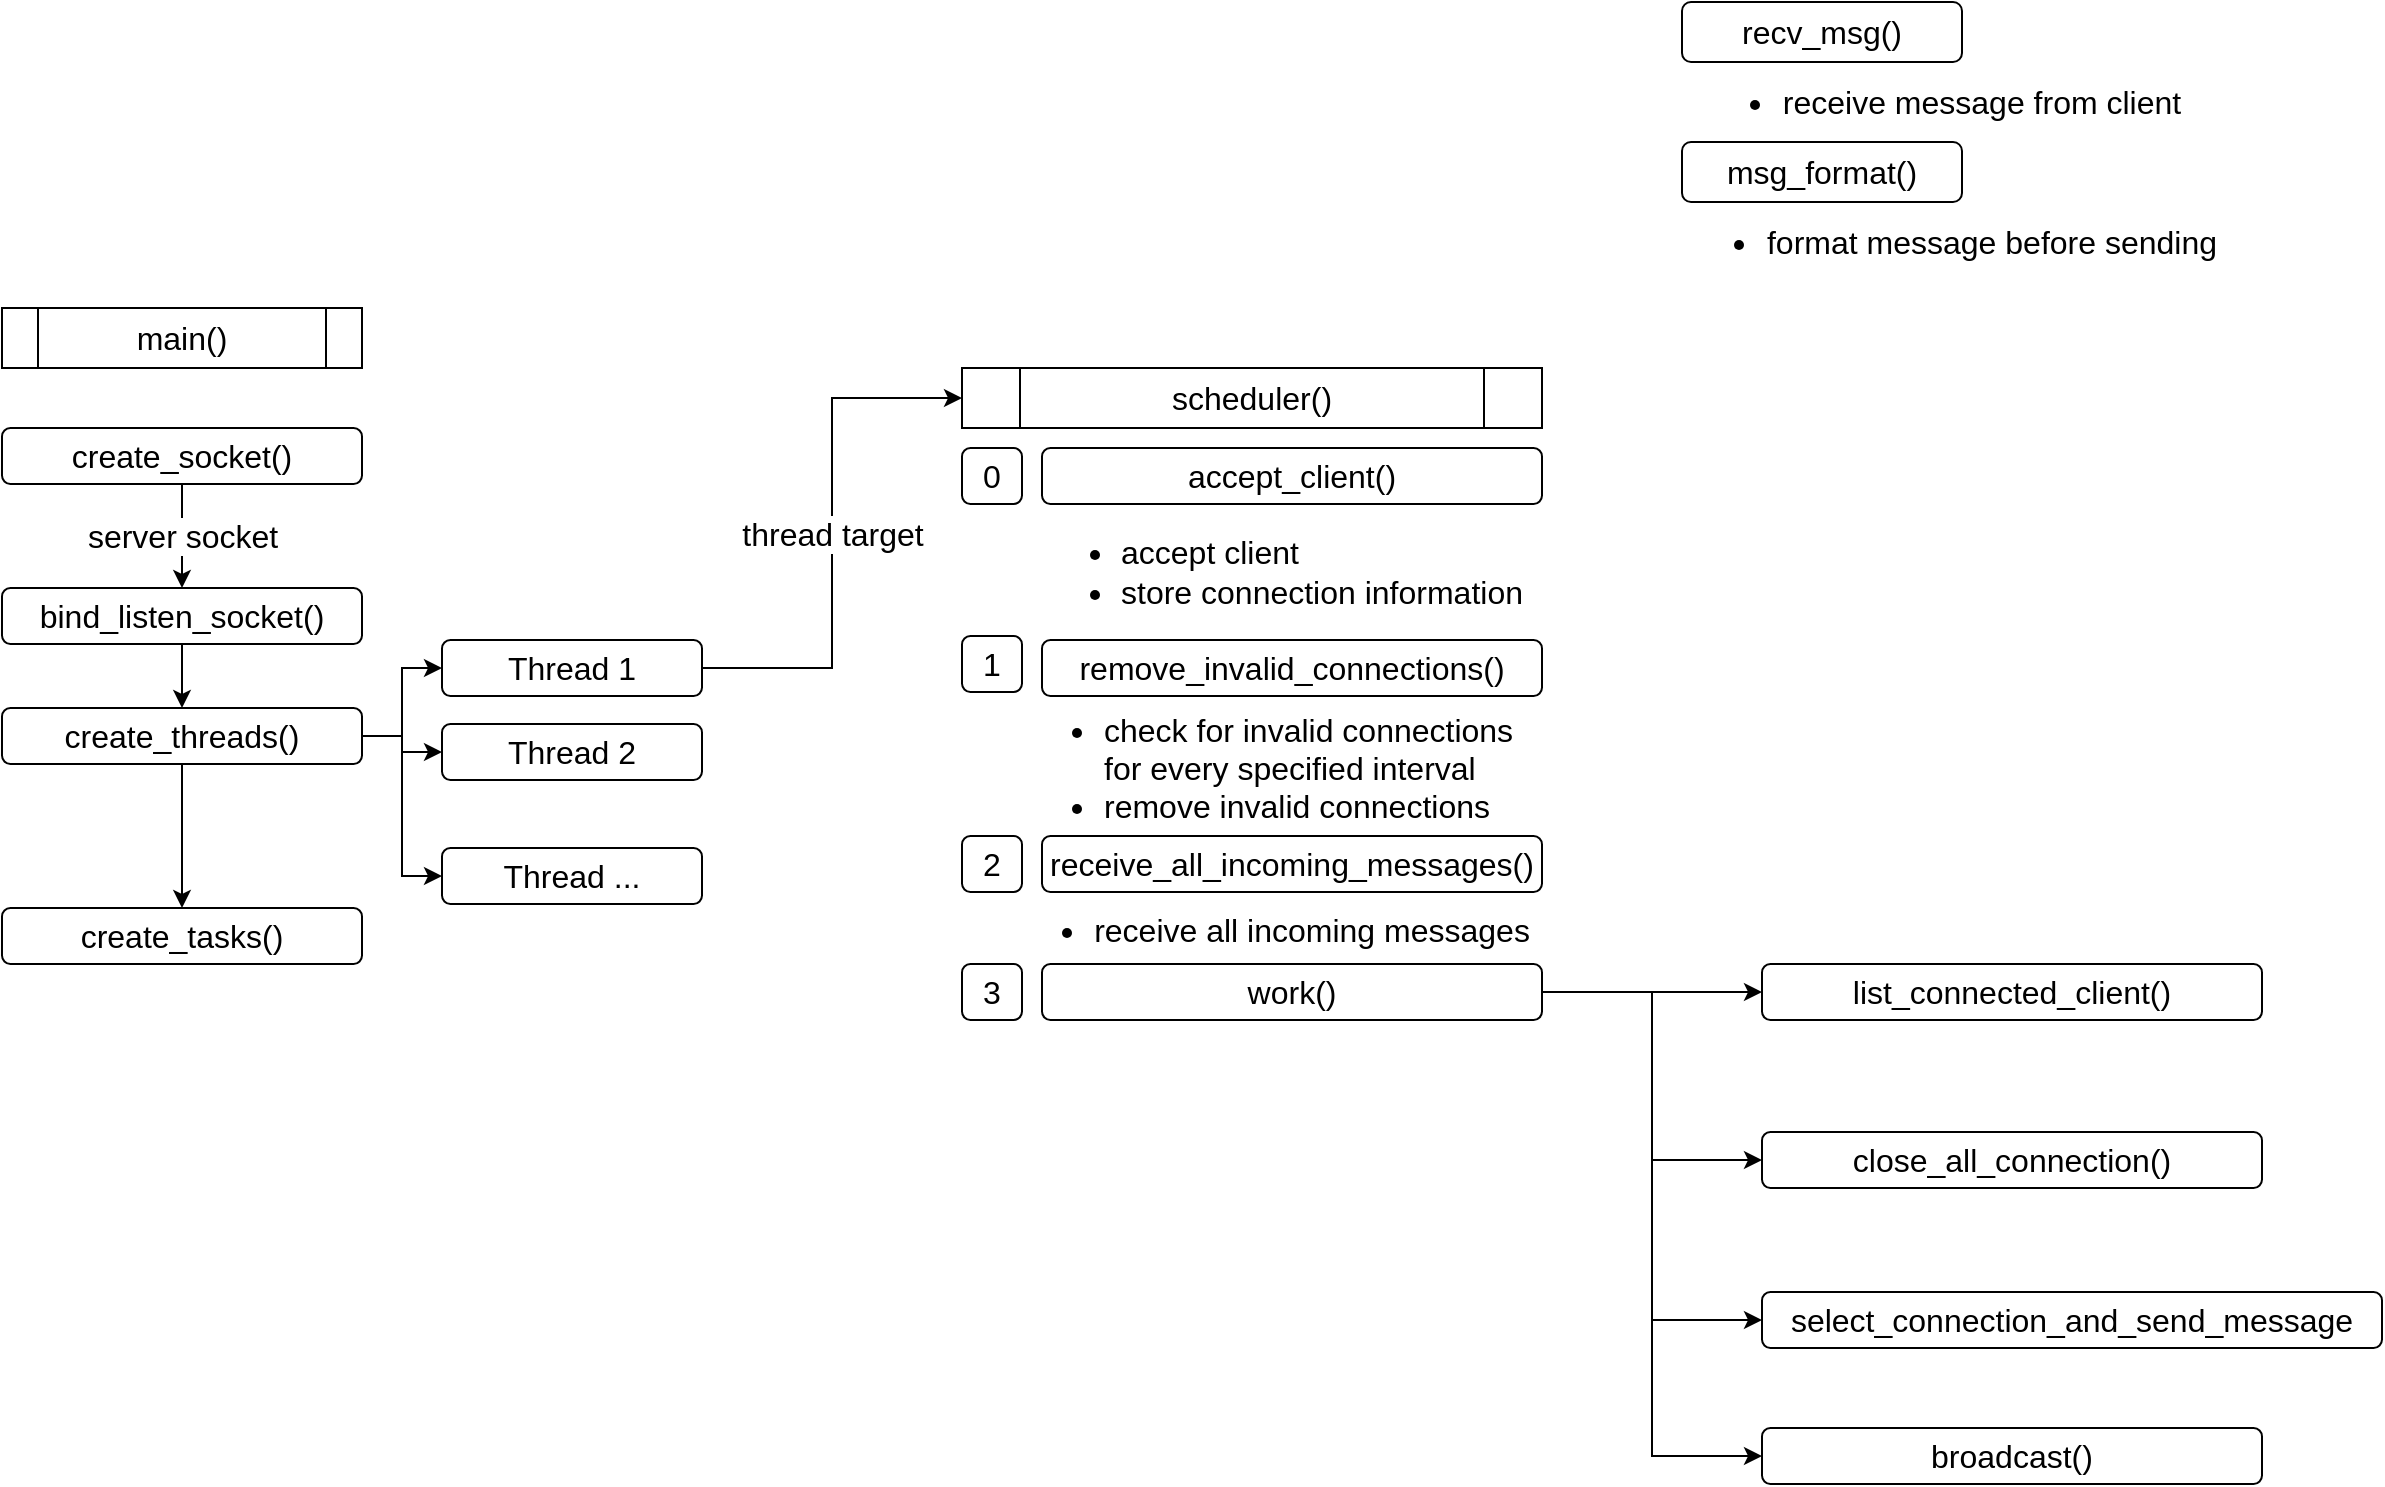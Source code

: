<mxfile version="14.5.6" type="github">
  <diagram id="w-KM_S5iVyPFLRbQDuqX" name="Page-1">
    <mxGraphModel dx="2844" dy="1548" grid="1" gridSize="10" guides="1" tooltips="1" connect="1" arrows="1" fold="1" page="1" pageScale="1" pageWidth="827" pageHeight="583" math="0" shadow="0">
      <root>
        <mxCell id="0" />
        <mxCell id="1" parent="0" />
        <mxCell id="4LZHPSeo891_-1V4FMj4-1" value="main()" style="shape=process;whiteSpace=wrap;html=1;backgroundOutline=1;fontSize=16;align=center;" vertex="1" parent="1">
          <mxGeometry x="240" y="380" width="180" height="30" as="geometry" />
        </mxCell>
        <mxCell id="4LZHPSeo891_-1V4FMj4-2" value="server socket" style="edgeStyle=orthogonalEdgeStyle;rounded=0;orthogonalLoop=1;jettySize=auto;html=1;exitX=0.5;exitY=1;exitDx=0;exitDy=0;fontSize=16;" edge="1" parent="1" source="4LZHPSeo891_-1V4FMj4-3" target="4LZHPSeo891_-1V4FMj4-5">
          <mxGeometry relative="1" as="geometry" />
        </mxCell>
        <mxCell id="4LZHPSeo891_-1V4FMj4-3" value="create_socket()" style="rounded=1;whiteSpace=wrap;html=1;fontSize=16;align=center;" vertex="1" parent="1">
          <mxGeometry x="240" y="440" width="180" height="28" as="geometry" />
        </mxCell>
        <mxCell id="4LZHPSeo891_-1V4FMj4-4" style="edgeStyle=orthogonalEdgeStyle;rounded=0;orthogonalLoop=1;jettySize=auto;html=1;exitX=0.5;exitY=1;exitDx=0;exitDy=0;fontSize=16;" edge="1" parent="1" source="4LZHPSeo891_-1V4FMj4-5" target="4LZHPSeo891_-1V4FMj4-11">
          <mxGeometry relative="1" as="geometry" />
        </mxCell>
        <mxCell id="4LZHPSeo891_-1V4FMj4-5" value="bind_listen_socket()" style="rounded=1;whiteSpace=wrap;html=1;fontSize=16;align=center;" vertex="1" parent="1">
          <mxGeometry x="240" y="520" width="180" height="28" as="geometry" />
        </mxCell>
        <mxCell id="4LZHPSeo891_-1V4FMj4-6" value="create_tasks()" style="rounded=1;whiteSpace=wrap;html=1;fontSize=16;align=center;" vertex="1" parent="1">
          <mxGeometry x="240" y="680" width="180" height="28" as="geometry" />
        </mxCell>
        <mxCell id="4LZHPSeo891_-1V4FMj4-7" style="edgeStyle=orthogonalEdgeStyle;rounded=0;orthogonalLoop=1;jettySize=auto;html=1;exitX=0.5;exitY=1;exitDx=0;exitDy=0;entryX=0.5;entryY=0;entryDx=0;entryDy=0;fontSize=16;" edge="1" parent="1" source="4LZHPSeo891_-1V4FMj4-11" target="4LZHPSeo891_-1V4FMj4-6">
          <mxGeometry relative="1" as="geometry" />
        </mxCell>
        <mxCell id="4LZHPSeo891_-1V4FMj4-8" style="edgeStyle=orthogonalEdgeStyle;rounded=0;orthogonalLoop=1;jettySize=auto;html=1;exitX=1;exitY=0.5;exitDx=0;exitDy=0;entryX=0;entryY=0.5;entryDx=0;entryDy=0;fontSize=16;" edge="1" parent="1" source="4LZHPSeo891_-1V4FMj4-11" target="4LZHPSeo891_-1V4FMj4-17">
          <mxGeometry relative="1" as="geometry" />
        </mxCell>
        <mxCell id="4LZHPSeo891_-1V4FMj4-9" style="edgeStyle=orthogonalEdgeStyle;rounded=0;orthogonalLoop=1;jettySize=auto;html=1;exitX=1;exitY=0.5;exitDx=0;exitDy=0;fontSize=16;" edge="1" parent="1" source="4LZHPSeo891_-1V4FMj4-11" target="4LZHPSeo891_-1V4FMj4-18">
          <mxGeometry relative="1" as="geometry" />
        </mxCell>
        <mxCell id="4LZHPSeo891_-1V4FMj4-10" style="edgeStyle=orthogonalEdgeStyle;rounded=0;orthogonalLoop=1;jettySize=auto;html=1;exitX=1;exitY=0.5;exitDx=0;exitDy=0;entryX=0;entryY=0.5;entryDx=0;entryDy=0;fontSize=16;" edge="1" parent="1" source="4LZHPSeo891_-1V4FMj4-11" target="4LZHPSeo891_-1V4FMj4-19">
          <mxGeometry relative="1" as="geometry" />
        </mxCell>
        <mxCell id="4LZHPSeo891_-1V4FMj4-11" value="create_threads()" style="rounded=1;whiteSpace=wrap;html=1;fontSize=16;align=center;" vertex="1" parent="1">
          <mxGeometry x="240" y="580" width="180" height="28" as="geometry" />
        </mxCell>
        <mxCell id="4LZHPSeo891_-1V4FMj4-12" value="recv_msg()" style="rounded=1;whiteSpace=wrap;html=1;fontSize=16;align=center;" vertex="1" parent="1">
          <mxGeometry x="1080" y="227" width="140" height="30" as="geometry" />
        </mxCell>
        <mxCell id="4LZHPSeo891_-1V4FMj4-13" value="msg_format()" style="rounded=1;whiteSpace=wrap;html=1;fontSize=16;align=center;" vertex="1" parent="1">
          <mxGeometry x="1080" y="297" width="140" height="30" as="geometry" />
        </mxCell>
        <mxCell id="4LZHPSeo891_-1V4FMj4-14" value="&lt;ul&gt;&lt;li&gt;receive message from client&lt;/li&gt;&lt;/ul&gt;" style="text;html=1;strokeColor=none;fillColor=none;align=center;verticalAlign=middle;whiteSpace=wrap;rounded=0;fontSize=16;" vertex="1" parent="1">
          <mxGeometry x="1080" y="267" width="260" height="20" as="geometry" />
        </mxCell>
        <mxCell id="4LZHPSeo891_-1V4FMj4-15" value="&lt;ul&gt;&lt;li&gt;format message before sending&lt;/li&gt;&lt;/ul&gt;" style="text;html=1;strokeColor=none;fillColor=none;align=center;verticalAlign=middle;whiteSpace=wrap;rounded=0;fontSize=16;" vertex="1" parent="1">
          <mxGeometry x="1080" y="337" width="270" height="20" as="geometry" />
        </mxCell>
        <mxCell id="4LZHPSeo891_-1V4FMj4-16" value="thread target" style="edgeStyle=orthogonalEdgeStyle;rounded=0;orthogonalLoop=1;jettySize=auto;html=1;exitX=1;exitY=0.5;exitDx=0;exitDy=0;entryX=0;entryY=0.5;entryDx=0;entryDy=0;fontSize=16;" edge="1" parent="1" source="4LZHPSeo891_-1V4FMj4-17" target="4LZHPSeo891_-1V4FMj4-20">
          <mxGeometry relative="1" as="geometry" />
        </mxCell>
        <mxCell id="4LZHPSeo891_-1V4FMj4-17" value="Thread 1" style="rounded=1;whiteSpace=wrap;html=1;fontSize=16;align=center;" vertex="1" parent="1">
          <mxGeometry x="460" y="546" width="130" height="28" as="geometry" />
        </mxCell>
        <mxCell id="4LZHPSeo891_-1V4FMj4-18" value="Thread 2" style="rounded=1;whiteSpace=wrap;html=1;fontSize=16;align=center;" vertex="1" parent="1">
          <mxGeometry x="460" y="588" width="130" height="28" as="geometry" />
        </mxCell>
        <mxCell id="4LZHPSeo891_-1V4FMj4-19" value="Thread ..." style="rounded=1;whiteSpace=wrap;html=1;fontSize=16;align=center;" vertex="1" parent="1">
          <mxGeometry x="460" y="650" width="130" height="28" as="geometry" />
        </mxCell>
        <mxCell id="4LZHPSeo891_-1V4FMj4-20" value="scheduler()" style="shape=process;whiteSpace=wrap;html=1;backgroundOutline=1;fontSize=16;align=center;" vertex="1" parent="1">
          <mxGeometry x="720" y="410" width="290" height="30" as="geometry" />
        </mxCell>
        <mxCell id="4LZHPSeo891_-1V4FMj4-21" value="accept_client()" style="rounded=1;whiteSpace=wrap;html=1;fontSize=16;align=center;" vertex="1" parent="1">
          <mxGeometry x="760" y="450" width="250" height="28" as="geometry" />
        </mxCell>
        <mxCell id="4LZHPSeo891_-1V4FMj4-22" value="receive_all_incoming_messages()" style="rounded=1;whiteSpace=wrap;html=1;fontSize=16;align=center;" vertex="1" parent="1">
          <mxGeometry x="760" y="644" width="250" height="28" as="geometry" />
        </mxCell>
        <mxCell id="4LZHPSeo891_-1V4FMj4-23" value="remove_invalid_connections()" style="rounded=1;whiteSpace=wrap;html=1;fontSize=16;align=center;" vertex="1" parent="1">
          <mxGeometry x="760" y="546" width="250" height="28" as="geometry" />
        </mxCell>
        <mxCell id="4LZHPSeo891_-1V4FMj4-24" value="" style="edgeStyle=orthogonalEdgeStyle;rounded=0;orthogonalLoop=1;jettySize=auto;html=1;exitX=1;exitY=0.5;exitDx=0;exitDy=0;fontSize=16;" edge="1" parent="1" source="4LZHPSeo891_-1V4FMj4-28" target="4LZHPSeo891_-1V4FMj4-36">
          <mxGeometry relative="1" as="geometry" />
        </mxCell>
        <mxCell id="4LZHPSeo891_-1V4FMj4-25" style="edgeStyle=orthogonalEdgeStyle;rounded=0;orthogonalLoop=1;jettySize=auto;html=1;exitX=1;exitY=0.5;exitDx=0;exitDy=0;entryX=0;entryY=0.5;entryDx=0;entryDy=0;fontSize=16;" edge="1" parent="1" source="4LZHPSeo891_-1V4FMj4-28" target="4LZHPSeo891_-1V4FMj4-38">
          <mxGeometry relative="1" as="geometry" />
        </mxCell>
        <mxCell id="4LZHPSeo891_-1V4FMj4-26" style="edgeStyle=orthogonalEdgeStyle;rounded=0;orthogonalLoop=1;jettySize=auto;html=1;exitX=1;exitY=0.5;exitDx=0;exitDy=0;entryX=0;entryY=0.5;entryDx=0;entryDy=0;fontSize=16;" edge="1" parent="1" source="4LZHPSeo891_-1V4FMj4-28" target="4LZHPSeo891_-1V4FMj4-39">
          <mxGeometry relative="1" as="geometry" />
        </mxCell>
        <mxCell id="4LZHPSeo891_-1V4FMj4-27" style="edgeStyle=orthogonalEdgeStyle;rounded=0;orthogonalLoop=1;jettySize=auto;html=1;exitX=1;exitY=0.5;exitDx=0;exitDy=0;entryX=0;entryY=0.5;entryDx=0;entryDy=0;fontSize=16;" edge="1" parent="1" source="4LZHPSeo891_-1V4FMj4-28" target="4LZHPSeo891_-1V4FMj4-37">
          <mxGeometry relative="1" as="geometry" />
        </mxCell>
        <mxCell id="4LZHPSeo891_-1V4FMj4-28" value="work()" style="rounded=1;whiteSpace=wrap;html=1;fontSize=16;align=center;" vertex="1" parent="1">
          <mxGeometry x="760" y="708" width="250" height="28" as="geometry" />
        </mxCell>
        <mxCell id="4LZHPSeo891_-1V4FMj4-29" value="0" style="rounded=1;whiteSpace=wrap;html=1;fontSize=16;align=center;" vertex="1" parent="1">
          <mxGeometry x="720" y="450" width="30" height="28" as="geometry" />
        </mxCell>
        <mxCell id="4LZHPSeo891_-1V4FMj4-30" value="1" style="rounded=1;whiteSpace=wrap;html=1;fontSize=16;align=center;" vertex="1" parent="1">
          <mxGeometry x="720" y="544" width="30" height="28" as="geometry" />
        </mxCell>
        <mxCell id="4LZHPSeo891_-1V4FMj4-31" value="2" style="rounded=1;whiteSpace=wrap;html=1;fontSize=16;align=center;" vertex="1" parent="1">
          <mxGeometry x="720" y="644" width="30" height="28" as="geometry" />
        </mxCell>
        <mxCell id="4LZHPSeo891_-1V4FMj4-32" value="3" style="rounded=1;whiteSpace=wrap;html=1;fontSize=16;align=center;" vertex="1" parent="1">
          <mxGeometry x="720" y="708" width="30" height="28" as="geometry" />
        </mxCell>
        <mxCell id="4LZHPSeo891_-1V4FMj4-33" value="&lt;div style=&quot;text-align: left&quot;&gt;&lt;ul&gt;&lt;li&gt;&lt;span&gt;accept client&amp;nbsp;&lt;/span&gt;&lt;/li&gt;&lt;li&gt;&lt;span&gt;store connection information&lt;/span&gt;&lt;/li&gt;&lt;/ul&gt;&lt;/div&gt;" style="text;html=1;strokeColor=none;fillColor=none;align=center;verticalAlign=middle;whiteSpace=wrap;rounded=0;fontSize=16;" vertex="1" parent="1">
          <mxGeometry x="750" y="481.5" width="260" height="60" as="geometry" />
        </mxCell>
        <mxCell id="4LZHPSeo891_-1V4FMj4-34" value="&lt;div style=&quot;text-align: left&quot;&gt;&lt;ul&gt;&lt;li&gt;check for invalid connections for every specified interval&lt;/li&gt;&lt;li&gt;remove invalid connections&lt;/li&gt;&lt;/ul&gt;&lt;/div&gt;" style="text;html=1;strokeColor=none;fillColor=none;align=center;verticalAlign=middle;whiteSpace=wrap;rounded=0;fontSize=16;" vertex="1" parent="1">
          <mxGeometry x="750" y="576" width="260" height="68" as="geometry" />
        </mxCell>
        <mxCell id="4LZHPSeo891_-1V4FMj4-35" value="&lt;div style=&quot;text-align: left&quot;&gt;&lt;ul&gt;&lt;li&gt;receive all incoming messages&lt;/li&gt;&lt;/ul&gt;&lt;/div&gt;" style="text;html=1;strokeColor=none;fillColor=none;align=center;verticalAlign=middle;whiteSpace=wrap;rounded=0;fontSize=16;" vertex="1" parent="1">
          <mxGeometry x="740" y="672" width="270" height="38" as="geometry" />
        </mxCell>
        <mxCell id="4LZHPSeo891_-1V4FMj4-36" value="list_connected_client()" style="rounded=1;whiteSpace=wrap;html=1;fontSize=16;align=center;" vertex="1" parent="1">
          <mxGeometry x="1120" y="708" width="250" height="28" as="geometry" />
        </mxCell>
        <mxCell id="4LZHPSeo891_-1V4FMj4-37" value="close_all_connection()" style="rounded=1;whiteSpace=wrap;html=1;fontSize=16;align=center;" vertex="1" parent="1">
          <mxGeometry x="1120" y="792" width="250" height="28" as="geometry" />
        </mxCell>
        <mxCell id="4LZHPSeo891_-1V4FMj4-38" value="select_connection_and_send_message" style="rounded=1;whiteSpace=wrap;html=1;fontSize=16;align=center;" vertex="1" parent="1">
          <mxGeometry x="1120" y="872" width="310" height="28" as="geometry" />
        </mxCell>
        <mxCell id="4LZHPSeo891_-1V4FMj4-39" value="broadcast()" style="rounded=1;whiteSpace=wrap;html=1;fontSize=16;align=center;" vertex="1" parent="1">
          <mxGeometry x="1120" y="940" width="250" height="28" as="geometry" />
        </mxCell>
      </root>
    </mxGraphModel>
  </diagram>
</mxfile>
